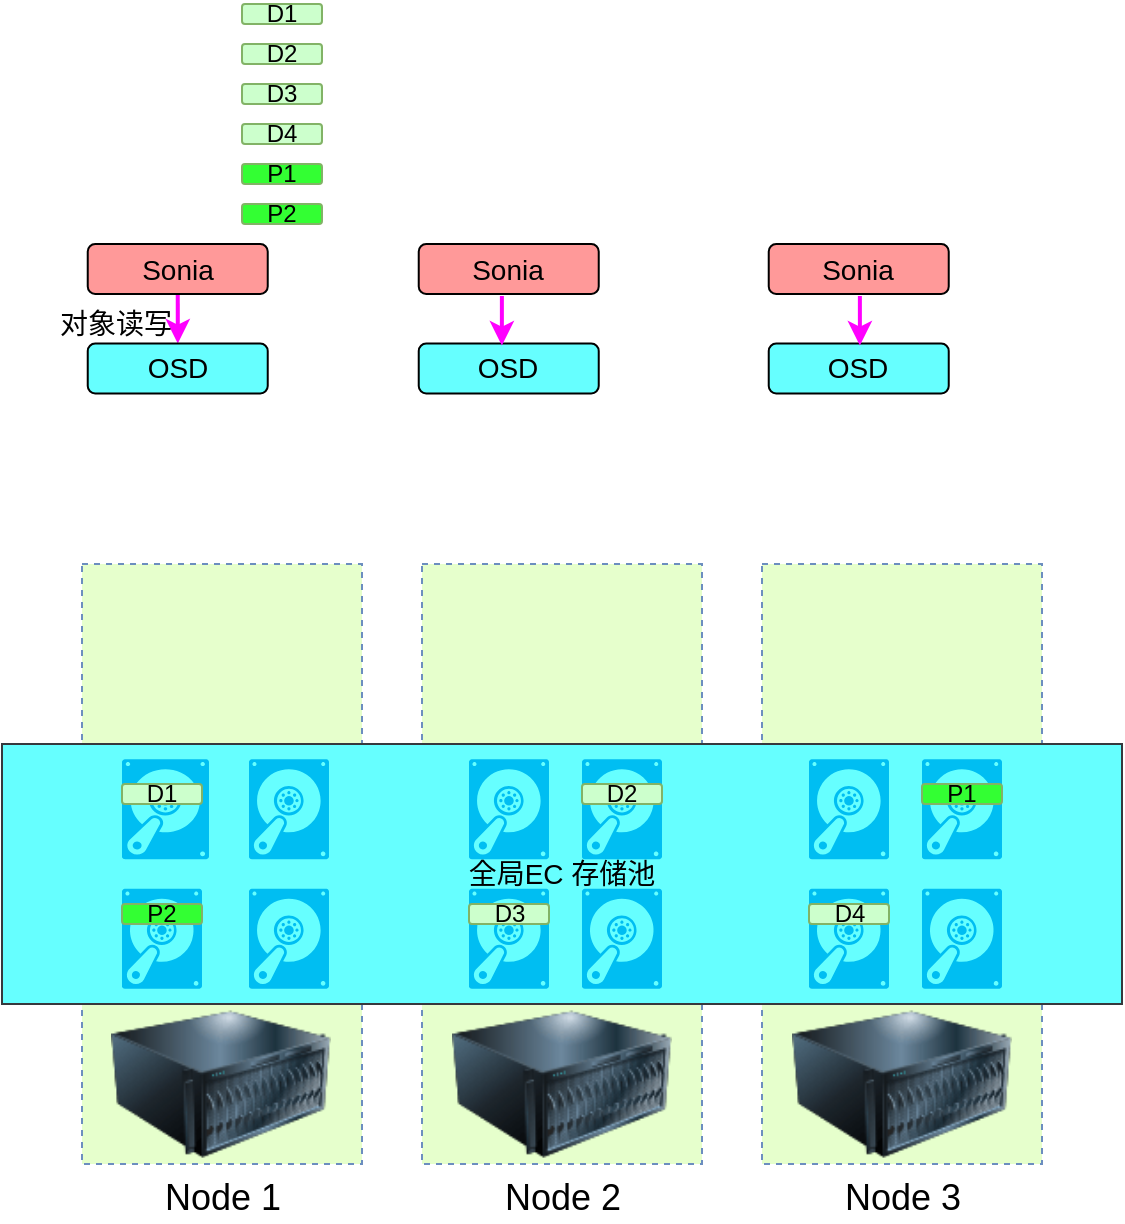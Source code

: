 <mxfile version="16.6.1" type="github">
  <diagram name="Page-1" id="12e1b939-464a-85fe-373e-61e167be1490">
    <mxGraphModel dx="965" dy="-588" grid="1" gridSize="10" guides="1" tooltips="1" connect="1" arrows="1" fold="1" page="1" pageScale="1.5" pageWidth="1169" pageHeight="826" background="none" math="0" shadow="0">
      <root>
        <mxCell id="0" />
        <mxCell id="1" parent="0" />
        <mxCell id="1dnlVXwKeEKdhnSRgyNn-1" value="P2" style="rounded=1;whiteSpace=wrap;html=1;fillColor=#33FF33;strokeColor=#82b366;" vertex="1" parent="1">
          <mxGeometry x="480" y="1580" width="40" height="10" as="geometry" />
        </mxCell>
        <mxCell id="1dnlVXwKeEKdhnSRgyNn-18" value="" style="rounded=0;whiteSpace=wrap;html=1;dashed=1;fillColor=#E6FFCC;strokeColor=#6c8ebf;" vertex="1" parent="1">
          <mxGeometry x="740" y="1760" width="140" height="300" as="geometry" />
        </mxCell>
        <mxCell id="1dnlVXwKeEKdhnSRgyNn-19" value="" style="rounded=0;whiteSpace=wrap;html=1;dashed=1;fillColor=#E6FFCC;strokeColor=#6c8ebf;" vertex="1" parent="1">
          <mxGeometry x="570" y="1760" width="140" height="300" as="geometry" />
        </mxCell>
        <mxCell id="1dnlVXwKeEKdhnSRgyNn-20" value="" style="rounded=0;whiteSpace=wrap;html=1;dashed=1;fillColor=#E6FFCC;strokeColor=#6c8ebf;" vertex="1" parent="1">
          <mxGeometry x="400" y="1760" width="140" height="300" as="geometry" />
        </mxCell>
        <mxCell id="1dnlVXwKeEKdhnSRgyNn-21" value="&lt;font style=&quot;font-size: 14px&quot;&gt;全局EC&amp;nbsp;存储池&lt;/font&gt;" style="rounded=0;whiteSpace=wrap;html=1;fillColor=#66FFFF;strokeColor=#36393d;" vertex="1" parent="1">
          <mxGeometry x="360" y="1850" width="560" height="130" as="geometry" />
        </mxCell>
        <mxCell id="1dnlVXwKeEKdhnSRgyNn-30" value="&lt;font style=&quot;font-size: 18px&quot;&gt;Node 1&lt;/font&gt;" style="image;html=1;image=img/lib/clip_art/computers/Server_128x128.png" vertex="1" parent="1">
          <mxGeometry x="414.5" y="1980" width="110" height="80" as="geometry" />
        </mxCell>
        <mxCell id="1dnlVXwKeEKdhnSRgyNn-31" value="&lt;font style=&quot;font-size: 18px&quot;&gt;Node 2&lt;/font&gt;" style="image;html=1;image=img/lib/clip_art/computers/Server_128x128.png" vertex="1" parent="1">
          <mxGeometry x="585" y="1980" width="110" height="80" as="geometry" />
        </mxCell>
        <mxCell id="1dnlVXwKeEKdhnSRgyNn-32" value="" style="verticalLabelPosition=bottom;html=1;verticalAlign=top;align=center;strokeColor=none;fillColor=#00BEF2;shape=mxgraph.azure.vhd;pointerEvents=1;" vertex="1" parent="1">
          <mxGeometry x="763.5" y="1857.62" width="40" height="50" as="geometry" />
        </mxCell>
        <mxCell id="1dnlVXwKeEKdhnSRgyNn-33" value="" style="verticalLabelPosition=bottom;html=1;verticalAlign=top;align=center;strokeColor=none;fillColor=#00BEF2;shape=mxgraph.azure.vhd;pointerEvents=1;" vertex="1" parent="1">
          <mxGeometry x="820" y="1857.62" width="40" height="50" as="geometry" />
        </mxCell>
        <mxCell id="1dnlVXwKeEKdhnSRgyNn-34" value="" style="verticalLabelPosition=bottom;html=1;verticalAlign=top;align=center;strokeColor=none;fillColor=#00BEF2;shape=mxgraph.azure.vhd;pointerEvents=1;" vertex="1" parent="1">
          <mxGeometry x="763.5" y="1922.37" width="40" height="50" as="geometry" />
        </mxCell>
        <mxCell id="1dnlVXwKeEKdhnSRgyNn-35" value="" style="verticalLabelPosition=bottom;html=1;verticalAlign=top;align=center;strokeColor=none;fillColor=#00BEF2;shape=mxgraph.azure.vhd;pointerEvents=1;" vertex="1" parent="1">
          <mxGeometry x="820" y="1922.37" width="40" height="50" as="geometry" />
        </mxCell>
        <mxCell id="1dnlVXwKeEKdhnSRgyNn-36" value="&lt;font style=&quot;font-size: 18px&quot;&gt;Node 3&lt;/font&gt;" style="image;html=1;image=img/lib/clip_art/computers/Server_128x128.png" vertex="1" parent="1">
          <mxGeometry x="755" y="1980" width="110" height="80" as="geometry" />
        </mxCell>
        <mxCell id="1dnlVXwKeEKdhnSRgyNn-37" style="edgeStyle=orthogonalEdgeStyle;rounded=0;orthogonalLoop=1;jettySize=auto;html=1;exitX=0.5;exitY=1;exitDx=0;exitDy=0;fontSize=14;strokeColor=#FF00FF;strokeWidth=2;" edge="1" parent="1" source="1dnlVXwKeEKdhnSRgyNn-38" target="1dnlVXwKeEKdhnSRgyNn-39">
          <mxGeometry relative="1" as="geometry" />
        </mxCell>
        <mxCell id="1dnlVXwKeEKdhnSRgyNn-38" value="&lt;font style=&quot;font-size: 14px&quot;&gt;Sonia&lt;/font&gt;" style="rounded=1;whiteSpace=wrap;html=1;fillColor=#FF9999;" vertex="1" parent="1">
          <mxGeometry x="402.87" y="1600" width="90" height="25" as="geometry" />
        </mxCell>
        <mxCell id="1dnlVXwKeEKdhnSRgyNn-39" value="OSD" style="rounded=1;whiteSpace=wrap;html=1;fillColor=#66FFFF;fontSize=14;" vertex="1" parent="1">
          <mxGeometry x="402.87" y="1649.75" width="90" height="25" as="geometry" />
        </mxCell>
        <mxCell id="1dnlVXwKeEKdhnSRgyNn-40" value="对象读写" style="text;html=1;strokeColor=none;fillColor=none;align=center;verticalAlign=middle;whiteSpace=wrap;rounded=0;fontSize=14;" vertex="1" parent="1">
          <mxGeometry x="386.62" y="1625" width="60" height="30" as="geometry" />
        </mxCell>
        <mxCell id="1dnlVXwKeEKdhnSRgyNn-44" value="&lt;font style=&quot;font-size: 14px&quot;&gt;Sonia&lt;/font&gt;" style="rounded=1;whiteSpace=wrap;html=1;fillColor=#FF9999;" vertex="1" parent="1">
          <mxGeometry x="568.37" y="1600" width="90" height="25" as="geometry" />
        </mxCell>
        <mxCell id="1dnlVXwKeEKdhnSRgyNn-45" value="OSD" style="rounded=1;whiteSpace=wrap;html=1;fillColor=#66FFFF;fontSize=14;" vertex="1" parent="1">
          <mxGeometry x="568.37" y="1649.75" width="90" height="25" as="geometry" />
        </mxCell>
        <mxCell id="1dnlVXwKeEKdhnSRgyNn-46" value="&lt;font style=&quot;font-size: 14px&quot;&gt;Sonia&lt;/font&gt;" style="rounded=1;whiteSpace=wrap;html=1;fillColor=#FF9999;" vertex="1" parent="1">
          <mxGeometry x="743.37" y="1600" width="90" height="25" as="geometry" />
        </mxCell>
        <mxCell id="1dnlVXwKeEKdhnSRgyNn-47" value="OSD" style="rounded=1;whiteSpace=wrap;html=1;fillColor=#66FFFF;fontSize=14;" vertex="1" parent="1">
          <mxGeometry x="743.37" y="1649.75" width="90" height="25" as="geometry" />
        </mxCell>
        <mxCell id="1dnlVXwKeEKdhnSRgyNn-48" style="edgeStyle=orthogonalEdgeStyle;rounded=0;orthogonalLoop=1;jettySize=auto;html=1;exitX=0.5;exitY=1;exitDx=0;exitDy=0;fontSize=14;strokeColor=#FF00FF;strokeWidth=2;" edge="1" parent="1">
          <mxGeometry relative="1" as="geometry">
            <mxPoint x="609.941" y="1626" as="sourcePoint" />
            <mxPoint x="609.941" y="1650.75" as="targetPoint" />
          </mxGeometry>
        </mxCell>
        <mxCell id="1dnlVXwKeEKdhnSRgyNn-49" style="edgeStyle=orthogonalEdgeStyle;rounded=0;orthogonalLoop=1;jettySize=auto;html=1;exitX=0.5;exitY=1;exitDx=0;exitDy=0;fontSize=14;strokeColor=#FF00FF;strokeWidth=2;" edge="1" parent="1">
          <mxGeometry relative="1" as="geometry">
            <mxPoint x="788.941" y="1626" as="sourcePoint" />
            <mxPoint x="788.941" y="1650.75" as="targetPoint" />
          </mxGeometry>
        </mxCell>
        <mxCell id="1dnlVXwKeEKdhnSRgyNn-50" value="D1" style="rounded=1;whiteSpace=wrap;html=1;fillColor=#CCFFCC;strokeColor=#82b366;" vertex="1" parent="1">
          <mxGeometry x="480" y="1480" width="40" height="10" as="geometry" />
        </mxCell>
        <mxCell id="1dnlVXwKeEKdhnSRgyNn-51" value="D2" style="rounded=1;whiteSpace=wrap;html=1;fillColor=#CCFFCC;strokeColor=#82b366;" vertex="1" parent="1">
          <mxGeometry x="480" y="1500" width="40" height="10" as="geometry" />
        </mxCell>
        <mxCell id="1dnlVXwKeEKdhnSRgyNn-52" value="P1" style="rounded=1;whiteSpace=wrap;html=1;fillColor=#33FF33;strokeColor=#82b366;" vertex="1" parent="1">
          <mxGeometry x="480" y="1560" width="40" height="10" as="geometry" />
        </mxCell>
        <mxCell id="1dnlVXwKeEKdhnSRgyNn-53" value="D4" style="rounded=1;whiteSpace=wrap;html=1;fillColor=#CCFFCC;strokeColor=#82b366;" vertex="1" parent="1">
          <mxGeometry x="480" y="1540" width="40" height="10" as="geometry" />
        </mxCell>
        <mxCell id="1dnlVXwKeEKdhnSRgyNn-54" value="D3" style="rounded=1;whiteSpace=wrap;html=1;fillColor=#CCFFCC;strokeColor=#82b366;" vertex="1" parent="1">
          <mxGeometry x="480" y="1520" width="40" height="10" as="geometry" />
        </mxCell>
        <mxCell id="1dnlVXwKeEKdhnSRgyNn-55" value="" style="verticalLabelPosition=bottom;html=1;verticalAlign=top;align=center;strokeColor=none;fillColor=#00BEF2;shape=mxgraph.azure.vhd;pointerEvents=1;" vertex="1" parent="1">
          <mxGeometry x="420" y="1857.62" width="43.5" height="50" as="geometry" />
        </mxCell>
        <mxCell id="1dnlVXwKeEKdhnSRgyNn-56" value="" style="verticalLabelPosition=bottom;html=1;verticalAlign=top;align=center;strokeColor=none;fillColor=#00BEF2;shape=mxgraph.azure.vhd;pointerEvents=1;" vertex="1" parent="1">
          <mxGeometry x="483.5" y="1857.62" width="40" height="50" as="geometry" />
        </mxCell>
        <mxCell id="1dnlVXwKeEKdhnSRgyNn-57" value="" style="verticalLabelPosition=bottom;html=1;verticalAlign=top;align=center;strokeColor=none;fillColor=#00BEF2;shape=mxgraph.azure.vhd;pointerEvents=1;" vertex="1" parent="1">
          <mxGeometry x="420" y="1922.37" width="40" height="50" as="geometry" />
        </mxCell>
        <mxCell id="1dnlVXwKeEKdhnSRgyNn-58" value="" style="verticalLabelPosition=bottom;html=1;verticalAlign=top;align=center;strokeColor=none;fillColor=#00BEF2;shape=mxgraph.azure.vhd;pointerEvents=1;" vertex="1" parent="1">
          <mxGeometry x="483.5" y="1922.37" width="40" height="50" as="geometry" />
        </mxCell>
        <mxCell id="1dnlVXwKeEKdhnSRgyNn-59" value="" style="verticalLabelPosition=bottom;html=1;verticalAlign=top;align=center;strokeColor=none;fillColor=#00BEF2;shape=mxgraph.azure.vhd;pointerEvents=1;" vertex="1" parent="1">
          <mxGeometry x="593.5" y="1857.62" width="40" height="50" as="geometry" />
        </mxCell>
        <mxCell id="1dnlVXwKeEKdhnSRgyNn-60" value="" style="verticalLabelPosition=bottom;html=1;verticalAlign=top;align=center;strokeColor=none;fillColor=#00BEF2;shape=mxgraph.azure.vhd;pointerEvents=1;" vertex="1" parent="1">
          <mxGeometry x="650" y="1857.62" width="40" height="50" as="geometry" />
        </mxCell>
        <mxCell id="1dnlVXwKeEKdhnSRgyNn-61" value="" style="verticalLabelPosition=bottom;html=1;verticalAlign=top;align=center;strokeColor=none;fillColor=#00BEF2;shape=mxgraph.azure.vhd;pointerEvents=1;" vertex="1" parent="1">
          <mxGeometry x="593.5" y="1922.37" width="40" height="50" as="geometry" />
        </mxCell>
        <mxCell id="1dnlVXwKeEKdhnSRgyNn-62" value="" style="verticalLabelPosition=bottom;html=1;verticalAlign=top;align=center;strokeColor=none;fillColor=#00BEF2;shape=mxgraph.azure.vhd;pointerEvents=1;" vertex="1" parent="1">
          <mxGeometry x="650" y="1922.37" width="40" height="50" as="geometry" />
        </mxCell>
        <mxCell id="1dnlVXwKeEKdhnSRgyNn-63" value="D2" style="rounded=1;whiteSpace=wrap;html=1;fillColor=#CCFFCC;strokeColor=#82b366;" vertex="1" parent="1">
          <mxGeometry x="650" y="1870" width="40" height="10" as="geometry" />
        </mxCell>
        <mxCell id="1dnlVXwKeEKdhnSRgyNn-64" value="D1" style="rounded=1;whiteSpace=wrap;html=1;fillColor=#CCFFCC;strokeColor=#82b366;" vertex="1" parent="1">
          <mxGeometry x="420" y="1870" width="40" height="10" as="geometry" />
        </mxCell>
        <mxCell id="1dnlVXwKeEKdhnSRgyNn-66" value="D3" style="rounded=1;whiteSpace=wrap;html=1;fillColor=#CCFFCC;strokeColor=#82b366;" vertex="1" parent="1">
          <mxGeometry x="593.5" y="1930" width="40" height="10" as="geometry" />
        </mxCell>
        <mxCell id="1dnlVXwKeEKdhnSRgyNn-67" value="D4" style="rounded=1;whiteSpace=wrap;html=1;fillColor=#CCFFCC;strokeColor=#82b366;" vertex="1" parent="1">
          <mxGeometry x="763.5" y="1930" width="40" height="10" as="geometry" />
        </mxCell>
        <mxCell id="1dnlVXwKeEKdhnSRgyNn-68" value="P1" style="rounded=1;whiteSpace=wrap;html=1;fillColor=#33FF33;strokeColor=#82b366;" vertex="1" parent="1">
          <mxGeometry x="820" y="1870" width="40" height="10" as="geometry" />
        </mxCell>
        <mxCell id="1dnlVXwKeEKdhnSRgyNn-69" value="P2" style="rounded=1;whiteSpace=wrap;html=1;fillColor=#33FF33;strokeColor=#82b366;" vertex="1" parent="1">
          <mxGeometry x="420" y="1930" width="40" height="10" as="geometry" />
        </mxCell>
      </root>
    </mxGraphModel>
  </diagram>
</mxfile>
